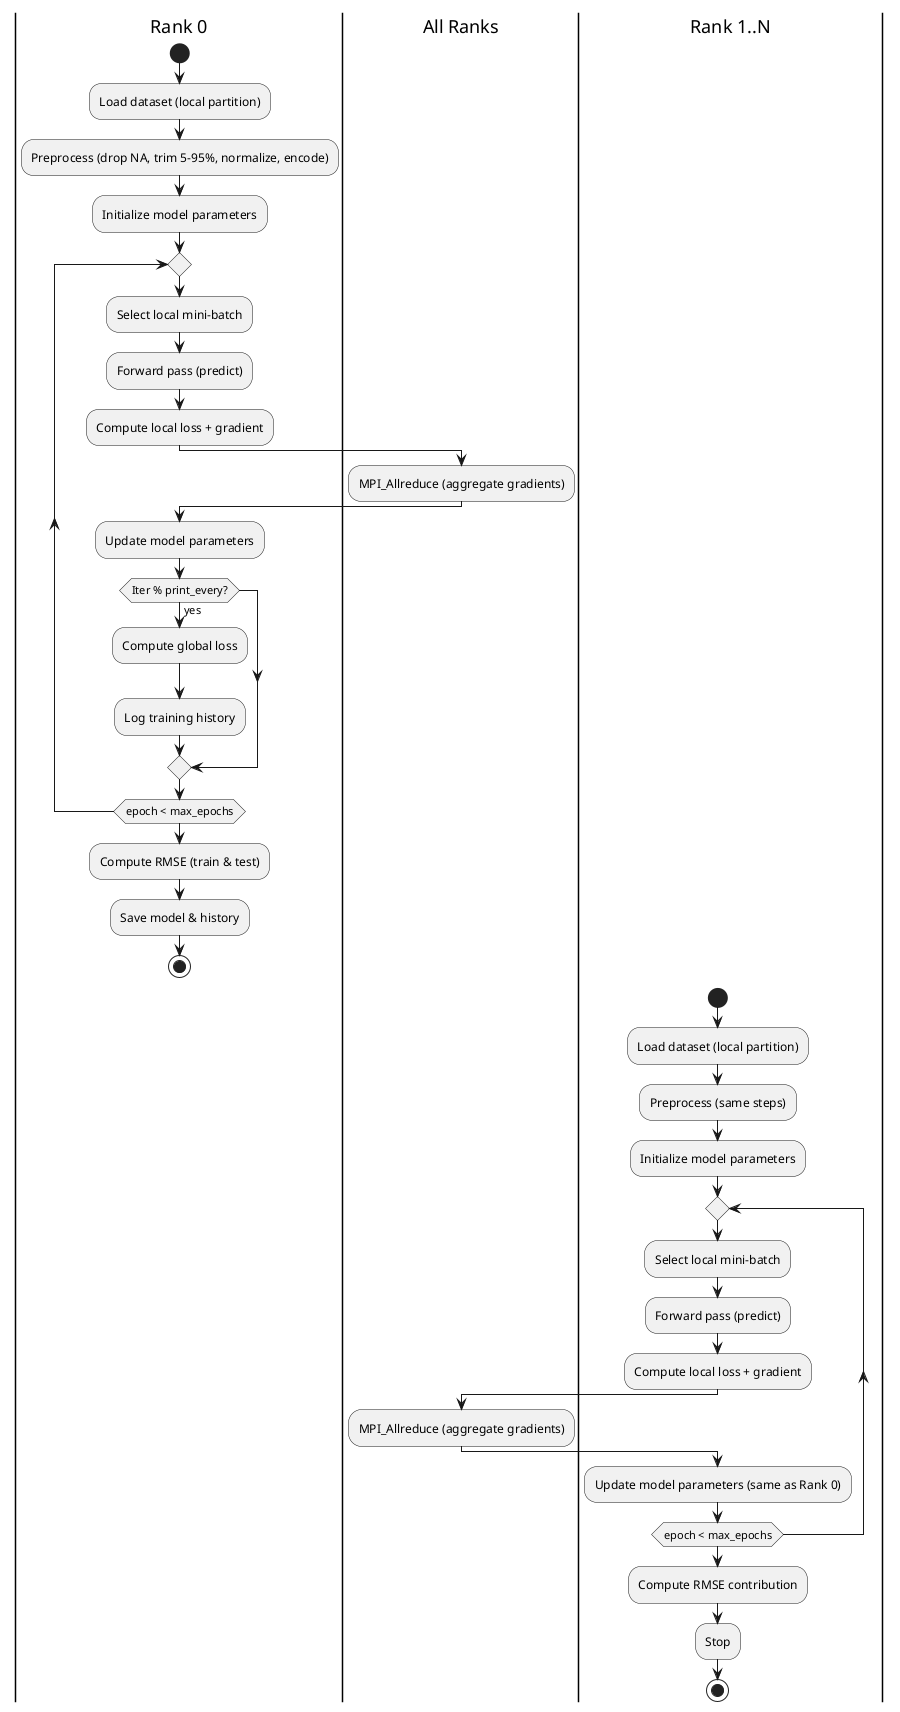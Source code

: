@startuml
|Rank 0|
start
:Load dataset (local partition);
:Preprocess (drop NA, trim 5-95%, normalize, encode);
:Initialize model parameters;
repeat
  :Select local mini-batch;
  :Forward pass (predict);
  :Compute local loss + gradient;
  |All Ranks|
  :MPI_Allreduce (aggregate gradients);
  |Rank 0|
  :Update model parameters;
  if (Iter % print_every?) then (yes)
    :Compute global loss;
    :Log training history;
  endif
repeat while (epoch < max_epochs)
:Compute RMSE (train & test);
:Save model & history;
stop

|Rank 1..N|
start
:Load dataset (local partition);
:Preprocess (same steps);
:Initialize model parameters;
repeat
  :Select local mini-batch;
  :Forward pass (predict);
  :Compute local loss + gradient;
  |All Ranks|
  :MPI_Allreduce (aggregate gradients);
  |Rank 1..N|
  :Update model parameters (same as Rank 0);
repeat while (epoch < max_epochs)
:Compute RMSE contribution;
:Stop;
stop
@enduml
